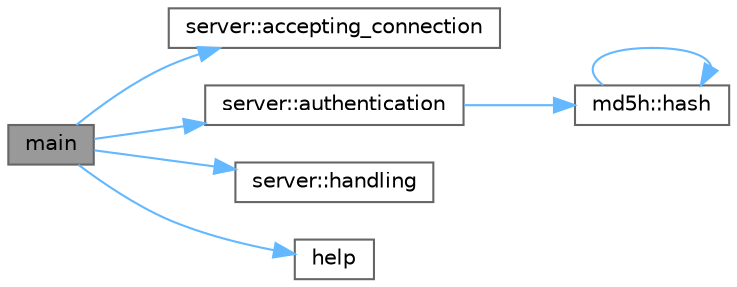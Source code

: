 digraph "main"
{
 // LATEX_PDF_SIZE
  bgcolor="transparent";
  edge [fontname=Helvetica,fontsize=10,labelfontname=Helvetica,labelfontsize=10];
  node [fontname=Helvetica,fontsize=10,shape=box,height=0.2,width=0.4];
  rankdir="LR";
  Node1 [id="Node000001",label="main",height=0.2,width=0.4,color="gray40", fillcolor="grey60", style="filled", fontcolor="black",tooltip=" "];
  Node1 -> Node2 [id="edge1_Node000001_Node000002",color="steelblue1",style="solid",tooltip=" "];
  Node2 [id="Node000002",label="server::accepting_connection",height=0.2,width=0.4,color="grey40", fillcolor="white", style="filled",URL="$classserver.html#aa04b9ff59fc625996bc2117765794d83",tooltip="Ожидание клиента и принятие соединения"];
  Node1 -> Node3 [id="edge2_Node000001_Node000003",color="steelblue1",style="solid",tooltip=" "];
  Node3 [id="Node000003",label="server::authentication",height=0.2,width=0.4,color="grey40", fillcolor="white", style="filled",URL="$classserver.html#a1f858fee20988595b2d7b87d4f4ebf5f",tooltip="Авторизация пользователя"];
  Node3 -> Node4 [id="edge3_Node000003_Node000004",color="steelblue1",style="solid",tooltip=" "];
  Node4 [id="Node000004",label="md5h::hash",height=0.2,width=0.4,color="grey40", fillcolor="white", style="filled",URL="$classmd5h.html#a24de00d007aa02abb947196d1a0aaba8",tooltip="Получение хеша от пароля"];
  Node4 -> Node4 [id="edge4_Node000004_Node000004",color="steelblue1",style="solid",tooltip=" "];
  Node1 -> Node5 [id="edge5_Node000001_Node000005",color="steelblue1",style="solid",tooltip=" "];
  Node5 [id="Node000005",label="server::handling",height=0.2,width=0.4,color="grey40", fillcolor="white", style="filled",URL="$classserver.html#a877c7248beda76c5aef728116536638c",tooltip="Обработка веторов"];
  Node1 -> Node6 [id="edge6_Node000001_Node000006",color="steelblue1",style="solid",tooltip=" "];
  Node6 [id="Node000006",label="help",height=0.2,width=0.4,color="grey40", fillcolor="white", style="filled",URL="$main_8cpp.html#a97ee70a8770dc30d06c744b24eb2fcfc",tooltip=" "];
}
